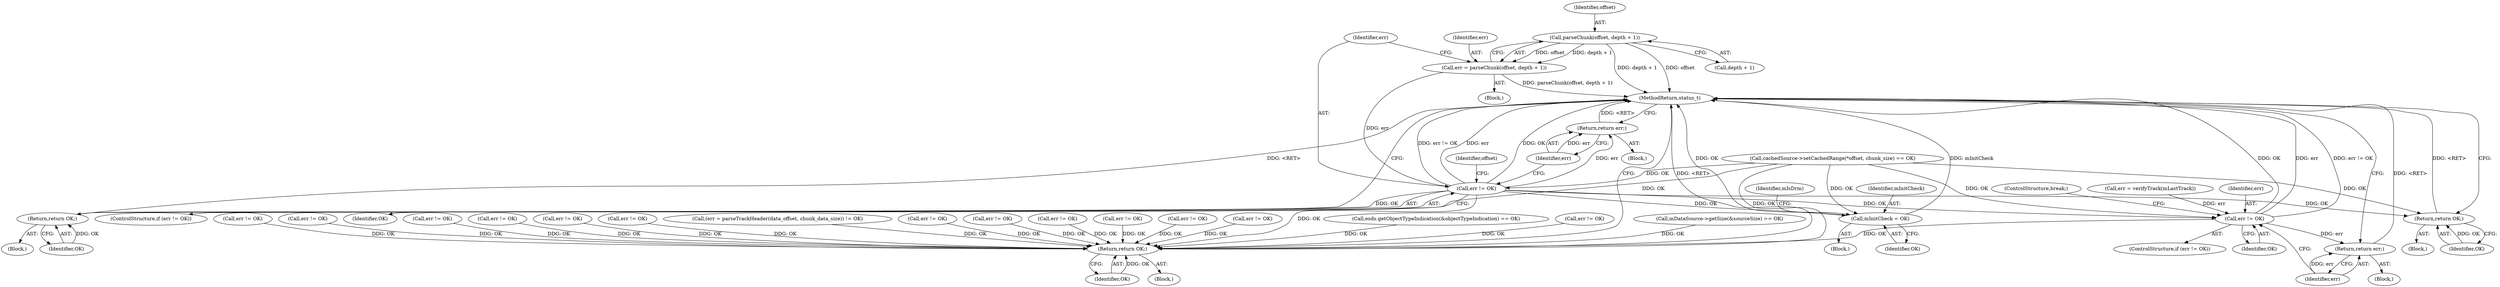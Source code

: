digraph "0_Android_e7142a0703bc93f75e213e96ebc19000022afed9@pointer" {
"1000519" [label="(Call,parseChunk(offset, depth + 1))"];
"1000517" [label="(Call,err = parseChunk(offset, depth + 1))"];
"1000525" [label="(Call,err != OK)"];
"1000529" [label="(Return,return err;)"];
"1000589" [label="(Return,return OK;)"];
"1000597" [label="(Call,err != OK)"];
"1000601" [label="(Return,return err;)"];
"1003273" [label="(Return,return OK;)"];
"1000613" [label="(Call,mInitCheck = OK)"];
"1000624" [label="(Return,return OK;)"];
"1002348" [label="(Call,esds.getObjectTypeIndication(&objectTypeIndication) == OK)"];
"1000420" [label="(Call,cachedSource->setCachedRange(*offset, chunk_size) == OK)"];
"1003214" [label="(Call,err != OK)"];
"1001684" [label="(Call,err != OK)"];
"1000527" [label="(Identifier,OK)"];
"1003273" [label="(Return,return OK;)"];
"1000599" [label="(Identifier,OK)"];
"1001940" [label="(Call,err != OK)"];
"1002179" [label="(Call,err != OK)"];
"1000623" [label="(Block,)"];
"1000521" [label="(Call,depth + 1)"];
"1000524" [label="(ControlStructure,if (err != OK))"];
"1000525" [label="(Call,err != OK)"];
"1002148" [label="(Call,err != OK)"];
"1000597" [label="(Call,err != OK)"];
"1000615" [label="(Identifier,OK)"];
"1001895" [label="(Call,err != OK)"];
"1000515" [label="(Block,)"];
"1000106" [label="(Block,)"];
"1000193" [label="(Call,mDataSource->getSize(&sourceSize) == OK)"];
"1000517" [label="(Call,err = parseChunk(offset, depth + 1))"];
"1000612" [label="(Block,)"];
"1001864" [label="(Call,err != OK)"];
"1001032" [label="(Call,(err = parseTrackHeader(data_offset, chunk_data_size)) != OK)"];
"1002576" [label="(Call,err != OK)"];
"1003274" [label="(Identifier,OK)"];
"1000590" [label="(Identifier,OK)"];
"1000626" [label="(ControlStructure,break;)"];
"1001543" [label="(Call,err != OK)"];
"1002611" [label="(Call,err != OK)"];
"1000526" [label="(Identifier,err)"];
"1000530" [label="(Identifier,err)"];
"1000618" [label="(Identifier,mIsDrm)"];
"1000614" [label="(Identifier,mInitCheck)"];
"1000625" [label="(Identifier,OK)"];
"1000520" [label="(Identifier,offset)"];
"1003275" [label="(MethodReturn,status_t)"];
"1002117" [label="(Call,err != OK)"];
"1000513" [label="(Identifier,offset)"];
"1000624" [label="(Return,return OK;)"];
"1000528" [label="(Block,)"];
"1000596" [label="(ControlStructure,if (err != OK))"];
"1000602" [label="(Identifier,err)"];
"1000600" [label="(Block,)"];
"1000518" [label="(Identifier,err)"];
"1001824" [label="(Call,err != OK)"];
"1000546" [label="(Block,)"];
"1000592" [label="(Call,err = verifyTrack(mLastTrack))"];
"1000589" [label="(Return,return OK;)"];
"1000613" [label="(Call,mInitCheck = OK)"];
"1000519" [label="(Call,parseChunk(offset, depth + 1))"];
"1002322" [label="(Call,err != OK)"];
"1000601" [label="(Return,return err;)"];
"1000529" [label="(Return,return err;)"];
"1000598" [label="(Identifier,err)"];
"1000519" -> "1000517"  [label="AST: "];
"1000519" -> "1000521"  [label="CFG: "];
"1000520" -> "1000519"  [label="AST: "];
"1000521" -> "1000519"  [label="AST: "];
"1000517" -> "1000519"  [label="CFG: "];
"1000519" -> "1003275"  [label="DDG: offset"];
"1000519" -> "1003275"  [label="DDG: depth + 1"];
"1000519" -> "1000517"  [label="DDG: offset"];
"1000519" -> "1000517"  [label="DDG: depth + 1"];
"1000517" -> "1000515"  [label="AST: "];
"1000518" -> "1000517"  [label="AST: "];
"1000526" -> "1000517"  [label="CFG: "];
"1000517" -> "1003275"  [label="DDG: parseChunk(offset, depth + 1)"];
"1000517" -> "1000525"  [label="DDG: err"];
"1000525" -> "1000524"  [label="AST: "];
"1000525" -> "1000527"  [label="CFG: "];
"1000526" -> "1000525"  [label="AST: "];
"1000527" -> "1000525"  [label="AST: "];
"1000513" -> "1000525"  [label="CFG: "];
"1000530" -> "1000525"  [label="CFG: "];
"1000525" -> "1003275"  [label="DDG: err != OK"];
"1000525" -> "1003275"  [label="DDG: err"];
"1000525" -> "1003275"  [label="DDG: OK"];
"1000420" -> "1000525"  [label="DDG: OK"];
"1000525" -> "1000529"  [label="DDG: err"];
"1000525" -> "1000589"  [label="DDG: OK"];
"1000525" -> "1000597"  [label="DDG: OK"];
"1000525" -> "1000613"  [label="DDG: OK"];
"1000525" -> "1000624"  [label="DDG: OK"];
"1000525" -> "1003273"  [label="DDG: OK"];
"1000529" -> "1000528"  [label="AST: "];
"1000529" -> "1000530"  [label="CFG: "];
"1000530" -> "1000529"  [label="AST: "];
"1003275" -> "1000529"  [label="CFG: "];
"1000529" -> "1003275"  [label="DDG: <RET>"];
"1000530" -> "1000529"  [label="DDG: err"];
"1000589" -> "1000546"  [label="AST: "];
"1000589" -> "1000590"  [label="CFG: "];
"1000590" -> "1000589"  [label="AST: "];
"1003275" -> "1000589"  [label="CFG: "];
"1000589" -> "1003275"  [label="DDG: <RET>"];
"1000590" -> "1000589"  [label="DDG: OK"];
"1000420" -> "1000589"  [label="DDG: OK"];
"1000597" -> "1000596"  [label="AST: "];
"1000597" -> "1000599"  [label="CFG: "];
"1000598" -> "1000597"  [label="AST: "];
"1000599" -> "1000597"  [label="AST: "];
"1000602" -> "1000597"  [label="CFG: "];
"1000626" -> "1000597"  [label="CFG: "];
"1000597" -> "1003275"  [label="DDG: OK"];
"1000597" -> "1003275"  [label="DDG: err"];
"1000597" -> "1003275"  [label="DDG: err != OK"];
"1000592" -> "1000597"  [label="DDG: err"];
"1000420" -> "1000597"  [label="DDG: OK"];
"1000597" -> "1000601"  [label="DDG: err"];
"1000597" -> "1003273"  [label="DDG: OK"];
"1000601" -> "1000600"  [label="AST: "];
"1000601" -> "1000602"  [label="CFG: "];
"1000602" -> "1000601"  [label="AST: "];
"1003275" -> "1000601"  [label="CFG: "];
"1000601" -> "1003275"  [label="DDG: <RET>"];
"1000602" -> "1000601"  [label="DDG: err"];
"1003273" -> "1000106"  [label="AST: "];
"1003273" -> "1003274"  [label="CFG: "];
"1003274" -> "1003273"  [label="AST: "];
"1003275" -> "1003273"  [label="CFG: "];
"1003273" -> "1003275"  [label="DDG: <RET>"];
"1003274" -> "1003273"  [label="DDG: OK"];
"1001684" -> "1003273"  [label="DDG: OK"];
"1001543" -> "1003273"  [label="DDG: OK"];
"1001940" -> "1003273"  [label="DDG: OK"];
"1002322" -> "1003273"  [label="DDG: OK"];
"1002348" -> "1003273"  [label="DDG: OK"];
"1001895" -> "1003273"  [label="DDG: OK"];
"1000420" -> "1003273"  [label="DDG: OK"];
"1002179" -> "1003273"  [label="DDG: OK"];
"1002117" -> "1003273"  [label="DDG: OK"];
"1003214" -> "1003273"  [label="DDG: OK"];
"1001032" -> "1003273"  [label="DDG: OK"];
"1000193" -> "1003273"  [label="DDG: OK"];
"1002148" -> "1003273"  [label="DDG: OK"];
"1001864" -> "1003273"  [label="DDG: OK"];
"1001824" -> "1003273"  [label="DDG: OK"];
"1002576" -> "1003273"  [label="DDG: OK"];
"1002611" -> "1003273"  [label="DDG: OK"];
"1000613" -> "1000612"  [label="AST: "];
"1000613" -> "1000615"  [label="CFG: "];
"1000614" -> "1000613"  [label="AST: "];
"1000615" -> "1000613"  [label="AST: "];
"1000618" -> "1000613"  [label="CFG: "];
"1000613" -> "1003275"  [label="DDG: mInitCheck"];
"1000613" -> "1003275"  [label="DDG: OK"];
"1000420" -> "1000613"  [label="DDG: OK"];
"1000624" -> "1000623"  [label="AST: "];
"1000624" -> "1000625"  [label="CFG: "];
"1000625" -> "1000624"  [label="AST: "];
"1003275" -> "1000624"  [label="CFG: "];
"1000624" -> "1003275"  [label="DDG: <RET>"];
"1000625" -> "1000624"  [label="DDG: OK"];
"1000420" -> "1000624"  [label="DDG: OK"];
}
